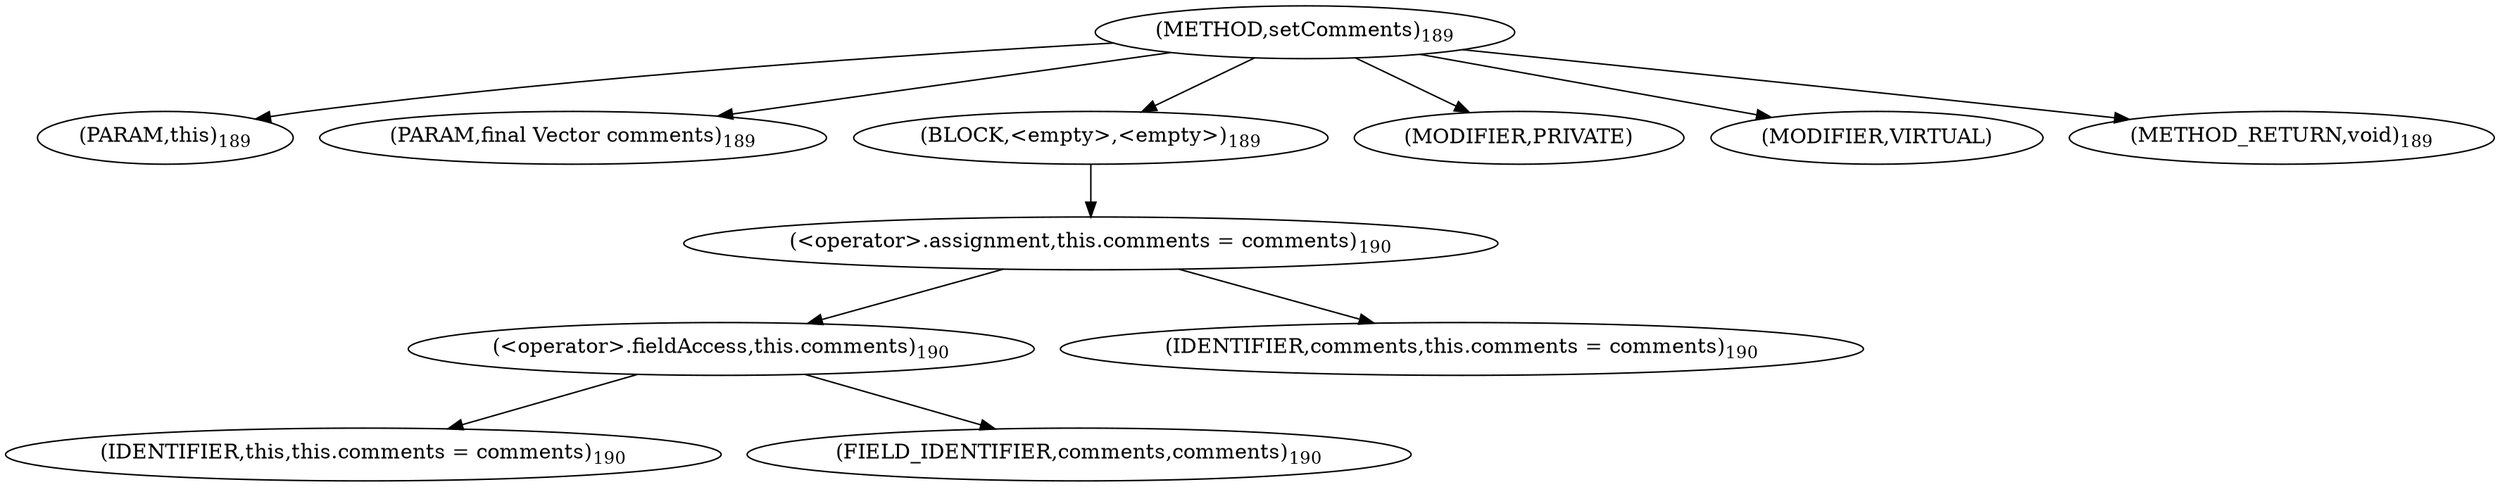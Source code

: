 digraph "setComments" {  
"243" [label = <(METHOD,setComments)<SUB>189</SUB>> ]
"15" [label = <(PARAM,this)<SUB>189</SUB>> ]
"244" [label = <(PARAM,final Vector comments)<SUB>189</SUB>> ]
"245" [label = <(BLOCK,&lt;empty&gt;,&lt;empty&gt;)<SUB>189</SUB>> ]
"246" [label = <(&lt;operator&gt;.assignment,this.comments = comments)<SUB>190</SUB>> ]
"247" [label = <(&lt;operator&gt;.fieldAccess,this.comments)<SUB>190</SUB>> ]
"14" [label = <(IDENTIFIER,this,this.comments = comments)<SUB>190</SUB>> ]
"248" [label = <(FIELD_IDENTIFIER,comments,comments)<SUB>190</SUB>> ]
"249" [label = <(IDENTIFIER,comments,this.comments = comments)<SUB>190</SUB>> ]
"250" [label = <(MODIFIER,PRIVATE)> ]
"251" [label = <(MODIFIER,VIRTUAL)> ]
"252" [label = <(METHOD_RETURN,void)<SUB>189</SUB>> ]
  "243" -> "15" 
  "243" -> "244" 
  "243" -> "245" 
  "243" -> "250" 
  "243" -> "251" 
  "243" -> "252" 
  "245" -> "246" 
  "246" -> "247" 
  "246" -> "249" 
  "247" -> "14" 
  "247" -> "248" 
}
